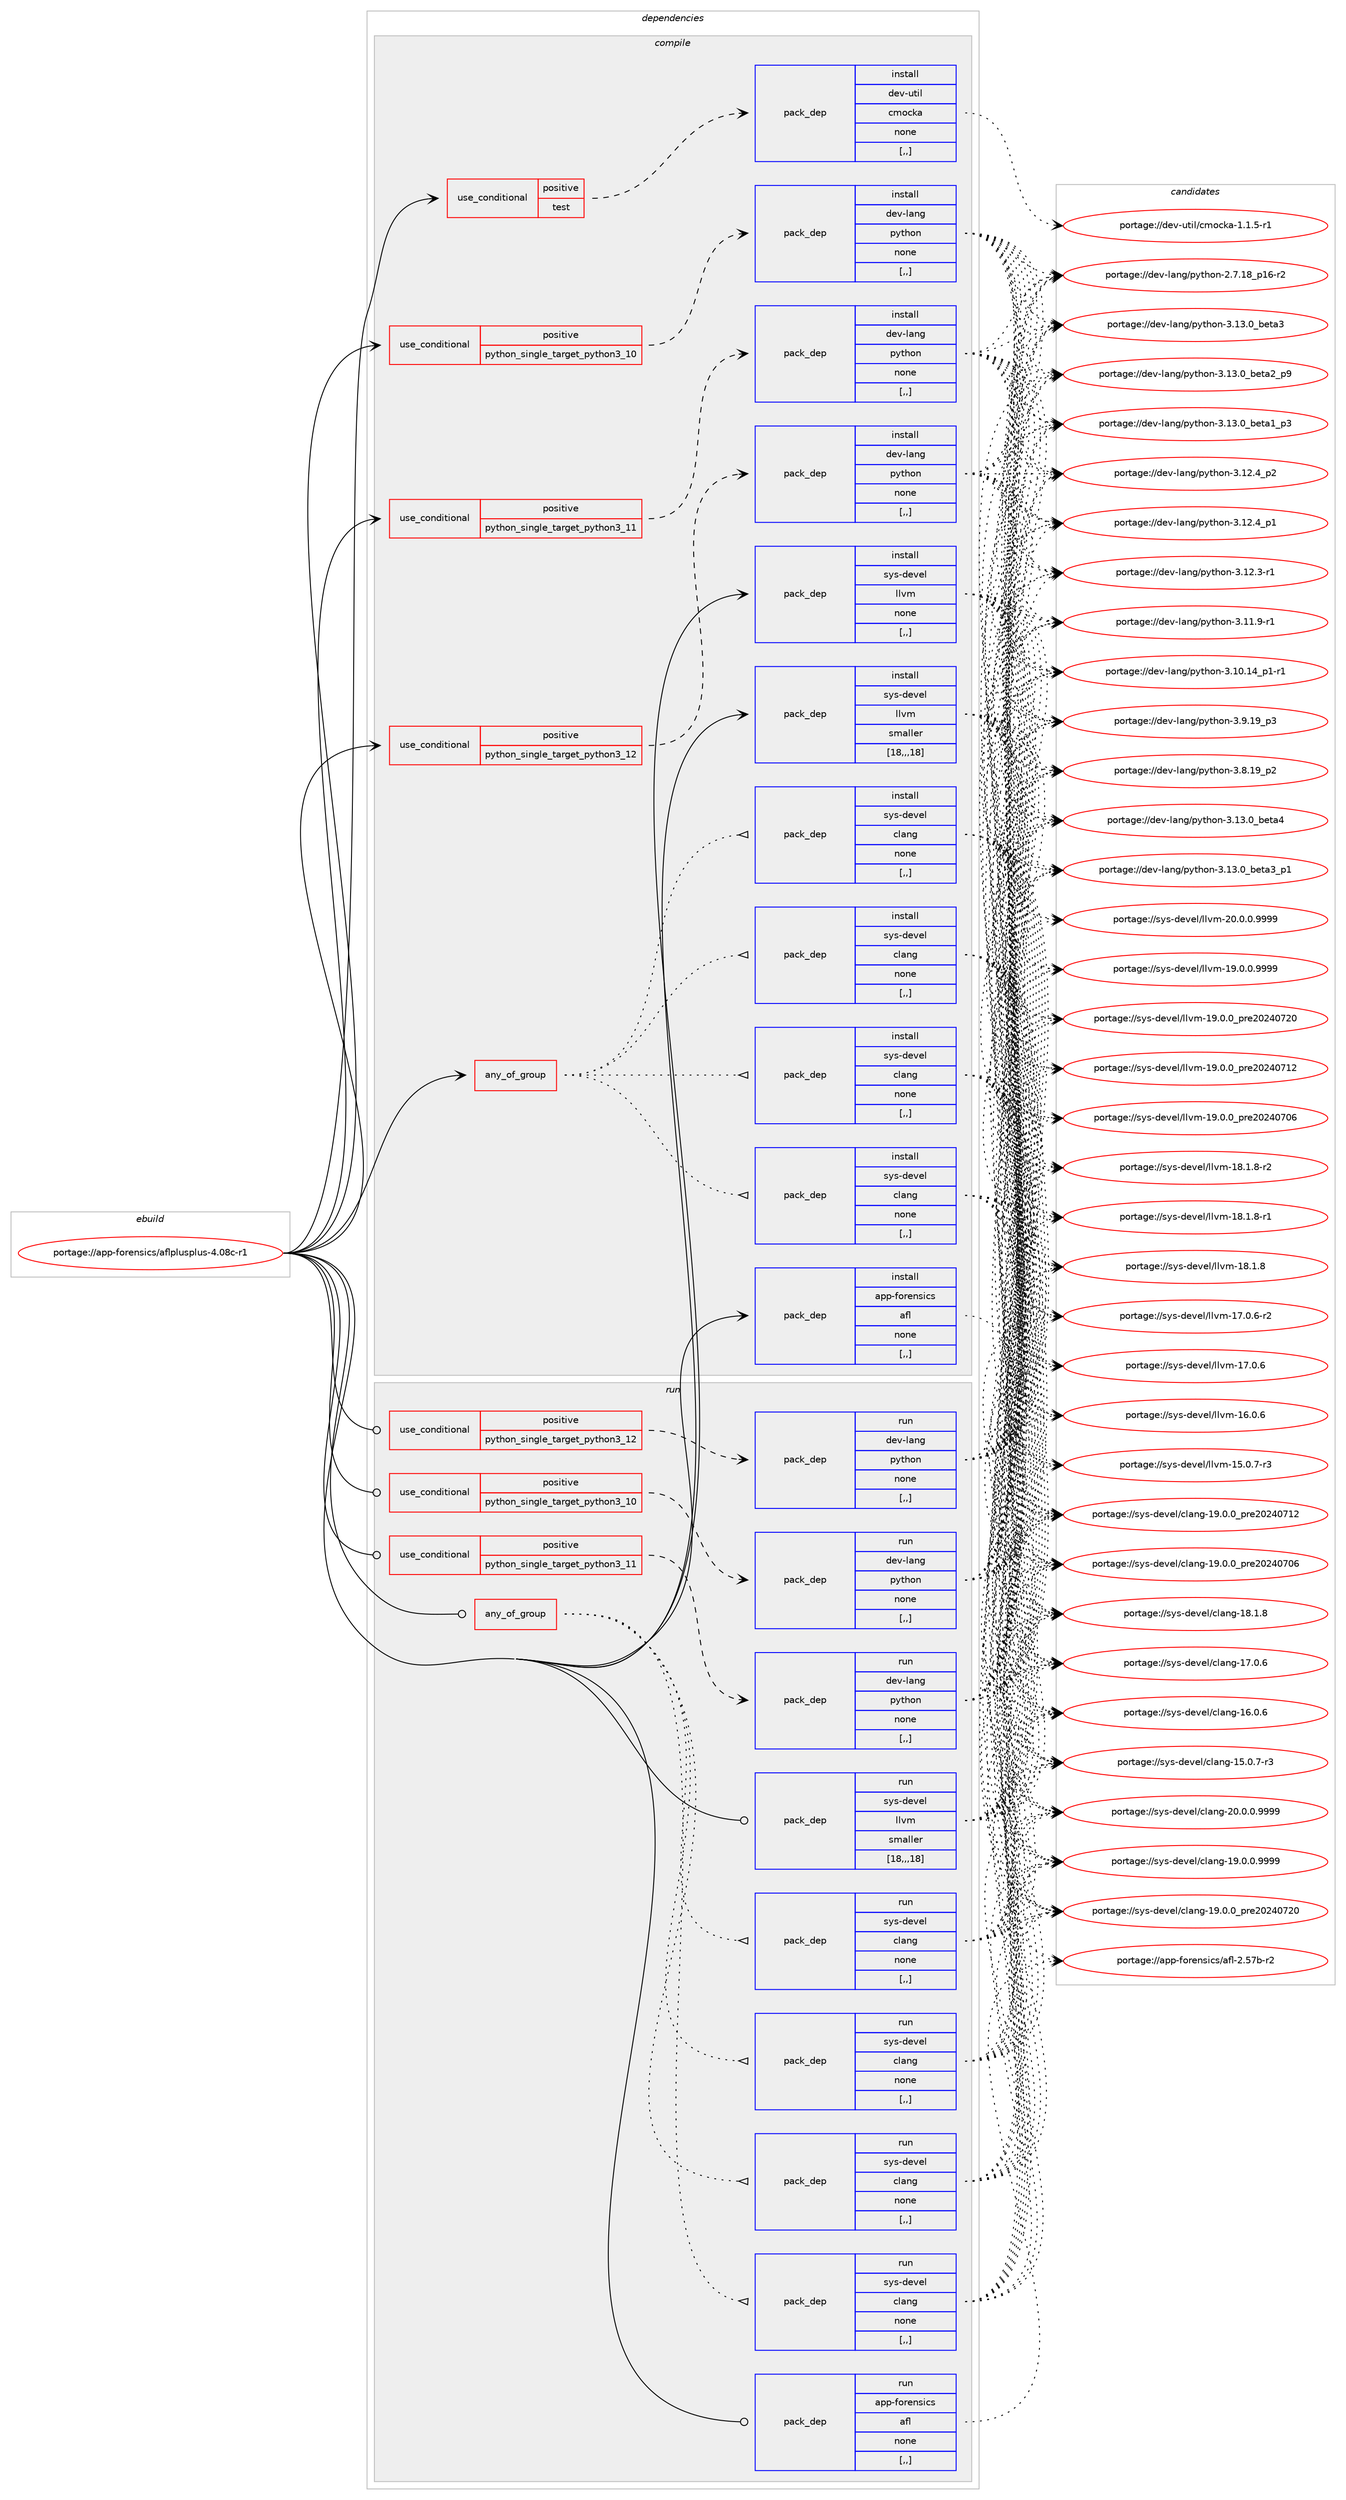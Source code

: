 digraph prolog {

# *************
# Graph options
# *************

newrank=true;
concentrate=true;
compound=true;
graph [rankdir=LR,fontname=Helvetica,fontsize=10,ranksep=1.5];#, ranksep=2.5, nodesep=0.2];
edge  [arrowhead=vee];
node  [fontname=Helvetica,fontsize=10];

# **********
# The ebuild
# **********

subgraph cluster_leftcol {
color=gray;
label=<<i>ebuild</i>>;
id [label="portage://app-forensics/aflplusplus-4.08c-r1", color=red, width=4, href="../app-forensics/aflplusplus-4.08c-r1.svg"];
}

# ****************
# The dependencies
# ****************

subgraph cluster_midcol {
color=gray;
label=<<i>dependencies</i>>;
subgraph cluster_compile {
fillcolor="#eeeeee";
style=filled;
label=<<i>compile</i>>;
subgraph any305 {
dependency36293 [label=<<TABLE BORDER="0" CELLBORDER="1" CELLSPACING="0" CELLPADDING="4"><TR><TD CELLPADDING="10">any_of_group</TD></TR></TABLE>>, shape=none, color=red];subgraph pack25166 {
dependency36294 [label=<<TABLE BORDER="0" CELLBORDER="1" CELLSPACING="0" CELLPADDING="4" WIDTH="220"><TR><TD ROWSPAN="6" CELLPADDING="30">pack_dep</TD></TR><TR><TD WIDTH="110">install</TD></TR><TR><TD>sys-devel</TD></TR><TR><TD>clang</TD></TR><TR><TD>none</TD></TR><TR><TD>[,,]</TD></TR></TABLE>>, shape=none, color=blue];
}
dependency36293:e -> dependency36294:w [weight=20,style="dotted",arrowhead="oinv"];
subgraph pack25167 {
dependency36295 [label=<<TABLE BORDER="0" CELLBORDER="1" CELLSPACING="0" CELLPADDING="4" WIDTH="220"><TR><TD ROWSPAN="6" CELLPADDING="30">pack_dep</TD></TR><TR><TD WIDTH="110">install</TD></TR><TR><TD>sys-devel</TD></TR><TR><TD>clang</TD></TR><TR><TD>none</TD></TR><TR><TD>[,,]</TD></TR></TABLE>>, shape=none, color=blue];
}
dependency36293:e -> dependency36295:w [weight=20,style="dotted",arrowhead="oinv"];
subgraph pack25168 {
dependency36296 [label=<<TABLE BORDER="0" CELLBORDER="1" CELLSPACING="0" CELLPADDING="4" WIDTH="220"><TR><TD ROWSPAN="6" CELLPADDING="30">pack_dep</TD></TR><TR><TD WIDTH="110">install</TD></TR><TR><TD>sys-devel</TD></TR><TR><TD>clang</TD></TR><TR><TD>none</TD></TR><TR><TD>[,,]</TD></TR></TABLE>>, shape=none, color=blue];
}
dependency36293:e -> dependency36296:w [weight=20,style="dotted",arrowhead="oinv"];
subgraph pack25169 {
dependency36297 [label=<<TABLE BORDER="0" CELLBORDER="1" CELLSPACING="0" CELLPADDING="4" WIDTH="220"><TR><TD ROWSPAN="6" CELLPADDING="30">pack_dep</TD></TR><TR><TD WIDTH="110">install</TD></TR><TR><TD>sys-devel</TD></TR><TR><TD>clang</TD></TR><TR><TD>none</TD></TR><TR><TD>[,,]</TD></TR></TABLE>>, shape=none, color=blue];
}
dependency36293:e -> dependency36297:w [weight=20,style="dotted",arrowhead="oinv"];
}
id:e -> dependency36293:w [weight=20,style="solid",arrowhead="vee"];
subgraph cond10763 {
dependency36298 [label=<<TABLE BORDER="0" CELLBORDER="1" CELLSPACING="0" CELLPADDING="4"><TR><TD ROWSPAN="3" CELLPADDING="10">use_conditional</TD></TR><TR><TD>positive</TD></TR><TR><TD>python_single_target_python3_10</TD></TR></TABLE>>, shape=none, color=red];
subgraph pack25170 {
dependency36299 [label=<<TABLE BORDER="0" CELLBORDER="1" CELLSPACING="0" CELLPADDING="4" WIDTH="220"><TR><TD ROWSPAN="6" CELLPADDING="30">pack_dep</TD></TR><TR><TD WIDTH="110">install</TD></TR><TR><TD>dev-lang</TD></TR><TR><TD>python</TD></TR><TR><TD>none</TD></TR><TR><TD>[,,]</TD></TR></TABLE>>, shape=none, color=blue];
}
dependency36298:e -> dependency36299:w [weight=20,style="dashed",arrowhead="vee"];
}
id:e -> dependency36298:w [weight=20,style="solid",arrowhead="vee"];
subgraph cond10764 {
dependency36300 [label=<<TABLE BORDER="0" CELLBORDER="1" CELLSPACING="0" CELLPADDING="4"><TR><TD ROWSPAN="3" CELLPADDING="10">use_conditional</TD></TR><TR><TD>positive</TD></TR><TR><TD>python_single_target_python3_11</TD></TR></TABLE>>, shape=none, color=red];
subgraph pack25171 {
dependency36301 [label=<<TABLE BORDER="0" CELLBORDER="1" CELLSPACING="0" CELLPADDING="4" WIDTH="220"><TR><TD ROWSPAN="6" CELLPADDING="30">pack_dep</TD></TR><TR><TD WIDTH="110">install</TD></TR><TR><TD>dev-lang</TD></TR><TR><TD>python</TD></TR><TR><TD>none</TD></TR><TR><TD>[,,]</TD></TR></TABLE>>, shape=none, color=blue];
}
dependency36300:e -> dependency36301:w [weight=20,style="dashed",arrowhead="vee"];
}
id:e -> dependency36300:w [weight=20,style="solid",arrowhead="vee"];
subgraph cond10765 {
dependency36302 [label=<<TABLE BORDER="0" CELLBORDER="1" CELLSPACING="0" CELLPADDING="4"><TR><TD ROWSPAN="3" CELLPADDING="10">use_conditional</TD></TR><TR><TD>positive</TD></TR><TR><TD>python_single_target_python3_12</TD></TR></TABLE>>, shape=none, color=red];
subgraph pack25172 {
dependency36303 [label=<<TABLE BORDER="0" CELLBORDER="1" CELLSPACING="0" CELLPADDING="4" WIDTH="220"><TR><TD ROWSPAN="6" CELLPADDING="30">pack_dep</TD></TR><TR><TD WIDTH="110">install</TD></TR><TR><TD>dev-lang</TD></TR><TR><TD>python</TD></TR><TR><TD>none</TD></TR><TR><TD>[,,]</TD></TR></TABLE>>, shape=none, color=blue];
}
dependency36302:e -> dependency36303:w [weight=20,style="dashed",arrowhead="vee"];
}
id:e -> dependency36302:w [weight=20,style="solid",arrowhead="vee"];
subgraph cond10766 {
dependency36304 [label=<<TABLE BORDER="0" CELLBORDER="1" CELLSPACING="0" CELLPADDING="4"><TR><TD ROWSPAN="3" CELLPADDING="10">use_conditional</TD></TR><TR><TD>positive</TD></TR><TR><TD>test</TD></TR></TABLE>>, shape=none, color=red];
subgraph pack25173 {
dependency36305 [label=<<TABLE BORDER="0" CELLBORDER="1" CELLSPACING="0" CELLPADDING="4" WIDTH="220"><TR><TD ROWSPAN="6" CELLPADDING="30">pack_dep</TD></TR><TR><TD WIDTH="110">install</TD></TR><TR><TD>dev-util</TD></TR><TR><TD>cmocka</TD></TR><TR><TD>none</TD></TR><TR><TD>[,,]</TD></TR></TABLE>>, shape=none, color=blue];
}
dependency36304:e -> dependency36305:w [weight=20,style="dashed",arrowhead="vee"];
}
id:e -> dependency36304:w [weight=20,style="solid",arrowhead="vee"];
subgraph pack25174 {
dependency36306 [label=<<TABLE BORDER="0" CELLBORDER="1" CELLSPACING="0" CELLPADDING="4" WIDTH="220"><TR><TD ROWSPAN="6" CELLPADDING="30">pack_dep</TD></TR><TR><TD WIDTH="110">install</TD></TR><TR><TD>sys-devel</TD></TR><TR><TD>llvm</TD></TR><TR><TD>smaller</TD></TR><TR><TD>[18,,,18]</TD></TR></TABLE>>, shape=none, color=blue];
}
id:e -> dependency36306:w [weight=20,style="solid",arrowhead="vee"];
subgraph pack25175 {
dependency36307 [label=<<TABLE BORDER="0" CELLBORDER="1" CELLSPACING="0" CELLPADDING="4" WIDTH="220"><TR><TD ROWSPAN="6" CELLPADDING="30">pack_dep</TD></TR><TR><TD WIDTH="110">install</TD></TR><TR><TD>sys-devel</TD></TR><TR><TD>llvm</TD></TR><TR><TD>none</TD></TR><TR><TD>[,,]</TD></TR></TABLE>>, shape=none, color=blue];
}
id:e -> dependency36307:w [weight=20,style="solid",arrowhead="vee"];
subgraph pack25176 {
dependency36308 [label=<<TABLE BORDER="0" CELLBORDER="1" CELLSPACING="0" CELLPADDING="4" WIDTH="220"><TR><TD ROWSPAN="6" CELLPADDING="30">pack_dep</TD></TR><TR><TD WIDTH="110">install</TD></TR><TR><TD>app-forensics</TD></TR><TR><TD>afl</TD></TR><TR><TD>none</TD></TR><TR><TD>[,,]</TD></TR></TABLE>>, shape=none, color=blue];
}
id:e -> dependency36308:w [weight=20,style="solid",arrowhead="vee"];
}
subgraph cluster_compileandrun {
fillcolor="#eeeeee";
style=filled;
label=<<i>compile and run</i>>;
}
subgraph cluster_run {
fillcolor="#eeeeee";
style=filled;
label=<<i>run</i>>;
subgraph any306 {
dependency36309 [label=<<TABLE BORDER="0" CELLBORDER="1" CELLSPACING="0" CELLPADDING="4"><TR><TD CELLPADDING="10">any_of_group</TD></TR></TABLE>>, shape=none, color=red];subgraph pack25177 {
dependency36310 [label=<<TABLE BORDER="0" CELLBORDER="1" CELLSPACING="0" CELLPADDING="4" WIDTH="220"><TR><TD ROWSPAN="6" CELLPADDING="30">pack_dep</TD></TR><TR><TD WIDTH="110">run</TD></TR><TR><TD>sys-devel</TD></TR><TR><TD>clang</TD></TR><TR><TD>none</TD></TR><TR><TD>[,,]</TD></TR></TABLE>>, shape=none, color=blue];
}
dependency36309:e -> dependency36310:w [weight=20,style="dotted",arrowhead="oinv"];
subgraph pack25178 {
dependency36311 [label=<<TABLE BORDER="0" CELLBORDER="1" CELLSPACING="0" CELLPADDING="4" WIDTH="220"><TR><TD ROWSPAN="6" CELLPADDING="30">pack_dep</TD></TR><TR><TD WIDTH="110">run</TD></TR><TR><TD>sys-devel</TD></TR><TR><TD>clang</TD></TR><TR><TD>none</TD></TR><TR><TD>[,,]</TD></TR></TABLE>>, shape=none, color=blue];
}
dependency36309:e -> dependency36311:w [weight=20,style="dotted",arrowhead="oinv"];
subgraph pack25179 {
dependency36312 [label=<<TABLE BORDER="0" CELLBORDER="1" CELLSPACING="0" CELLPADDING="4" WIDTH="220"><TR><TD ROWSPAN="6" CELLPADDING="30">pack_dep</TD></TR><TR><TD WIDTH="110">run</TD></TR><TR><TD>sys-devel</TD></TR><TR><TD>clang</TD></TR><TR><TD>none</TD></TR><TR><TD>[,,]</TD></TR></TABLE>>, shape=none, color=blue];
}
dependency36309:e -> dependency36312:w [weight=20,style="dotted",arrowhead="oinv"];
subgraph pack25180 {
dependency36313 [label=<<TABLE BORDER="0" CELLBORDER="1" CELLSPACING="0" CELLPADDING="4" WIDTH="220"><TR><TD ROWSPAN="6" CELLPADDING="30">pack_dep</TD></TR><TR><TD WIDTH="110">run</TD></TR><TR><TD>sys-devel</TD></TR><TR><TD>clang</TD></TR><TR><TD>none</TD></TR><TR><TD>[,,]</TD></TR></TABLE>>, shape=none, color=blue];
}
dependency36309:e -> dependency36313:w [weight=20,style="dotted",arrowhead="oinv"];
}
id:e -> dependency36309:w [weight=20,style="solid",arrowhead="odot"];
subgraph cond10767 {
dependency36314 [label=<<TABLE BORDER="0" CELLBORDER="1" CELLSPACING="0" CELLPADDING="4"><TR><TD ROWSPAN="3" CELLPADDING="10">use_conditional</TD></TR><TR><TD>positive</TD></TR><TR><TD>python_single_target_python3_10</TD></TR></TABLE>>, shape=none, color=red];
subgraph pack25181 {
dependency36315 [label=<<TABLE BORDER="0" CELLBORDER="1" CELLSPACING="0" CELLPADDING="4" WIDTH="220"><TR><TD ROWSPAN="6" CELLPADDING="30">pack_dep</TD></TR><TR><TD WIDTH="110">run</TD></TR><TR><TD>dev-lang</TD></TR><TR><TD>python</TD></TR><TR><TD>none</TD></TR><TR><TD>[,,]</TD></TR></TABLE>>, shape=none, color=blue];
}
dependency36314:e -> dependency36315:w [weight=20,style="dashed",arrowhead="vee"];
}
id:e -> dependency36314:w [weight=20,style="solid",arrowhead="odot"];
subgraph cond10768 {
dependency36316 [label=<<TABLE BORDER="0" CELLBORDER="1" CELLSPACING="0" CELLPADDING="4"><TR><TD ROWSPAN="3" CELLPADDING="10">use_conditional</TD></TR><TR><TD>positive</TD></TR><TR><TD>python_single_target_python3_11</TD></TR></TABLE>>, shape=none, color=red];
subgraph pack25182 {
dependency36317 [label=<<TABLE BORDER="0" CELLBORDER="1" CELLSPACING="0" CELLPADDING="4" WIDTH="220"><TR><TD ROWSPAN="6" CELLPADDING="30">pack_dep</TD></TR><TR><TD WIDTH="110">run</TD></TR><TR><TD>dev-lang</TD></TR><TR><TD>python</TD></TR><TR><TD>none</TD></TR><TR><TD>[,,]</TD></TR></TABLE>>, shape=none, color=blue];
}
dependency36316:e -> dependency36317:w [weight=20,style="dashed",arrowhead="vee"];
}
id:e -> dependency36316:w [weight=20,style="solid",arrowhead="odot"];
subgraph cond10769 {
dependency36318 [label=<<TABLE BORDER="0" CELLBORDER="1" CELLSPACING="0" CELLPADDING="4"><TR><TD ROWSPAN="3" CELLPADDING="10">use_conditional</TD></TR><TR><TD>positive</TD></TR><TR><TD>python_single_target_python3_12</TD></TR></TABLE>>, shape=none, color=red];
subgraph pack25183 {
dependency36319 [label=<<TABLE BORDER="0" CELLBORDER="1" CELLSPACING="0" CELLPADDING="4" WIDTH="220"><TR><TD ROWSPAN="6" CELLPADDING="30">pack_dep</TD></TR><TR><TD WIDTH="110">run</TD></TR><TR><TD>dev-lang</TD></TR><TR><TD>python</TD></TR><TR><TD>none</TD></TR><TR><TD>[,,]</TD></TR></TABLE>>, shape=none, color=blue];
}
dependency36318:e -> dependency36319:w [weight=20,style="dashed",arrowhead="vee"];
}
id:e -> dependency36318:w [weight=20,style="solid",arrowhead="odot"];
subgraph pack25184 {
dependency36320 [label=<<TABLE BORDER="0" CELLBORDER="1" CELLSPACING="0" CELLPADDING="4" WIDTH="220"><TR><TD ROWSPAN="6" CELLPADDING="30">pack_dep</TD></TR><TR><TD WIDTH="110">run</TD></TR><TR><TD>sys-devel</TD></TR><TR><TD>llvm</TD></TR><TR><TD>smaller</TD></TR><TR><TD>[18,,,18]</TD></TR></TABLE>>, shape=none, color=blue];
}
id:e -> dependency36320:w [weight=20,style="solid",arrowhead="odot"];
subgraph pack25185 {
dependency36321 [label=<<TABLE BORDER="0" CELLBORDER="1" CELLSPACING="0" CELLPADDING="4" WIDTH="220"><TR><TD ROWSPAN="6" CELLPADDING="30">pack_dep</TD></TR><TR><TD WIDTH="110">run</TD></TR><TR><TD>app-forensics</TD></TR><TR><TD>afl</TD></TR><TR><TD>none</TD></TR><TR><TD>[,,]</TD></TR></TABLE>>, shape=none, color=blue];
}
id:e -> dependency36321:w [weight=20,style="solid",arrowhead="odot"];
}
}

# **************
# The candidates
# **************

subgraph cluster_choices {
rank=same;
color=gray;
label=<<i>candidates</i>>;

subgraph choice25166 {
color=black;
nodesep=1;
choice11512111545100101118101108479910897110103455048464846484657575757 [label="portage://sys-devel/clang-20.0.0.9999", color=red, width=4,href="../sys-devel/clang-20.0.0.9999.svg"];
choice11512111545100101118101108479910897110103454957464846484657575757 [label="portage://sys-devel/clang-19.0.0.9999", color=red, width=4,href="../sys-devel/clang-19.0.0.9999.svg"];
choice1151211154510010111810110847991089711010345495746484648951121141015048505248555048 [label="portage://sys-devel/clang-19.0.0_pre20240720", color=red, width=4,href="../sys-devel/clang-19.0.0_pre20240720.svg"];
choice1151211154510010111810110847991089711010345495746484648951121141015048505248554950 [label="portage://sys-devel/clang-19.0.0_pre20240712", color=red, width=4,href="../sys-devel/clang-19.0.0_pre20240712.svg"];
choice1151211154510010111810110847991089711010345495746484648951121141015048505248554854 [label="portage://sys-devel/clang-19.0.0_pre20240706", color=red, width=4,href="../sys-devel/clang-19.0.0_pre20240706.svg"];
choice1151211154510010111810110847991089711010345495646494656 [label="portage://sys-devel/clang-18.1.8", color=red, width=4,href="../sys-devel/clang-18.1.8.svg"];
choice1151211154510010111810110847991089711010345495546484654 [label="portage://sys-devel/clang-17.0.6", color=red, width=4,href="../sys-devel/clang-17.0.6.svg"];
choice1151211154510010111810110847991089711010345495446484654 [label="portage://sys-devel/clang-16.0.6", color=red, width=4,href="../sys-devel/clang-16.0.6.svg"];
choice11512111545100101118101108479910897110103454953464846554511451 [label="portage://sys-devel/clang-15.0.7-r3", color=red, width=4,href="../sys-devel/clang-15.0.7-r3.svg"];
dependency36294:e -> choice11512111545100101118101108479910897110103455048464846484657575757:w [style=dotted,weight="100"];
dependency36294:e -> choice11512111545100101118101108479910897110103454957464846484657575757:w [style=dotted,weight="100"];
dependency36294:e -> choice1151211154510010111810110847991089711010345495746484648951121141015048505248555048:w [style=dotted,weight="100"];
dependency36294:e -> choice1151211154510010111810110847991089711010345495746484648951121141015048505248554950:w [style=dotted,weight="100"];
dependency36294:e -> choice1151211154510010111810110847991089711010345495746484648951121141015048505248554854:w [style=dotted,weight="100"];
dependency36294:e -> choice1151211154510010111810110847991089711010345495646494656:w [style=dotted,weight="100"];
dependency36294:e -> choice1151211154510010111810110847991089711010345495546484654:w [style=dotted,weight="100"];
dependency36294:e -> choice1151211154510010111810110847991089711010345495446484654:w [style=dotted,weight="100"];
dependency36294:e -> choice11512111545100101118101108479910897110103454953464846554511451:w [style=dotted,weight="100"];
}
subgraph choice25167 {
color=black;
nodesep=1;
choice11512111545100101118101108479910897110103455048464846484657575757 [label="portage://sys-devel/clang-20.0.0.9999", color=red, width=4,href="../sys-devel/clang-20.0.0.9999.svg"];
choice11512111545100101118101108479910897110103454957464846484657575757 [label="portage://sys-devel/clang-19.0.0.9999", color=red, width=4,href="../sys-devel/clang-19.0.0.9999.svg"];
choice1151211154510010111810110847991089711010345495746484648951121141015048505248555048 [label="portage://sys-devel/clang-19.0.0_pre20240720", color=red, width=4,href="../sys-devel/clang-19.0.0_pre20240720.svg"];
choice1151211154510010111810110847991089711010345495746484648951121141015048505248554950 [label="portage://sys-devel/clang-19.0.0_pre20240712", color=red, width=4,href="../sys-devel/clang-19.0.0_pre20240712.svg"];
choice1151211154510010111810110847991089711010345495746484648951121141015048505248554854 [label="portage://sys-devel/clang-19.0.0_pre20240706", color=red, width=4,href="../sys-devel/clang-19.0.0_pre20240706.svg"];
choice1151211154510010111810110847991089711010345495646494656 [label="portage://sys-devel/clang-18.1.8", color=red, width=4,href="../sys-devel/clang-18.1.8.svg"];
choice1151211154510010111810110847991089711010345495546484654 [label="portage://sys-devel/clang-17.0.6", color=red, width=4,href="../sys-devel/clang-17.0.6.svg"];
choice1151211154510010111810110847991089711010345495446484654 [label="portage://sys-devel/clang-16.0.6", color=red, width=4,href="../sys-devel/clang-16.0.6.svg"];
choice11512111545100101118101108479910897110103454953464846554511451 [label="portage://sys-devel/clang-15.0.7-r3", color=red, width=4,href="../sys-devel/clang-15.0.7-r3.svg"];
dependency36295:e -> choice11512111545100101118101108479910897110103455048464846484657575757:w [style=dotted,weight="100"];
dependency36295:e -> choice11512111545100101118101108479910897110103454957464846484657575757:w [style=dotted,weight="100"];
dependency36295:e -> choice1151211154510010111810110847991089711010345495746484648951121141015048505248555048:w [style=dotted,weight="100"];
dependency36295:e -> choice1151211154510010111810110847991089711010345495746484648951121141015048505248554950:w [style=dotted,weight="100"];
dependency36295:e -> choice1151211154510010111810110847991089711010345495746484648951121141015048505248554854:w [style=dotted,weight="100"];
dependency36295:e -> choice1151211154510010111810110847991089711010345495646494656:w [style=dotted,weight="100"];
dependency36295:e -> choice1151211154510010111810110847991089711010345495546484654:w [style=dotted,weight="100"];
dependency36295:e -> choice1151211154510010111810110847991089711010345495446484654:w [style=dotted,weight="100"];
dependency36295:e -> choice11512111545100101118101108479910897110103454953464846554511451:w [style=dotted,weight="100"];
}
subgraph choice25168 {
color=black;
nodesep=1;
choice11512111545100101118101108479910897110103455048464846484657575757 [label="portage://sys-devel/clang-20.0.0.9999", color=red, width=4,href="../sys-devel/clang-20.0.0.9999.svg"];
choice11512111545100101118101108479910897110103454957464846484657575757 [label="portage://sys-devel/clang-19.0.0.9999", color=red, width=4,href="../sys-devel/clang-19.0.0.9999.svg"];
choice1151211154510010111810110847991089711010345495746484648951121141015048505248555048 [label="portage://sys-devel/clang-19.0.0_pre20240720", color=red, width=4,href="../sys-devel/clang-19.0.0_pre20240720.svg"];
choice1151211154510010111810110847991089711010345495746484648951121141015048505248554950 [label="portage://sys-devel/clang-19.0.0_pre20240712", color=red, width=4,href="../sys-devel/clang-19.0.0_pre20240712.svg"];
choice1151211154510010111810110847991089711010345495746484648951121141015048505248554854 [label="portage://sys-devel/clang-19.0.0_pre20240706", color=red, width=4,href="../sys-devel/clang-19.0.0_pre20240706.svg"];
choice1151211154510010111810110847991089711010345495646494656 [label="portage://sys-devel/clang-18.1.8", color=red, width=4,href="../sys-devel/clang-18.1.8.svg"];
choice1151211154510010111810110847991089711010345495546484654 [label="portage://sys-devel/clang-17.0.6", color=red, width=4,href="../sys-devel/clang-17.0.6.svg"];
choice1151211154510010111810110847991089711010345495446484654 [label="portage://sys-devel/clang-16.0.6", color=red, width=4,href="../sys-devel/clang-16.0.6.svg"];
choice11512111545100101118101108479910897110103454953464846554511451 [label="portage://sys-devel/clang-15.0.7-r3", color=red, width=4,href="../sys-devel/clang-15.0.7-r3.svg"];
dependency36296:e -> choice11512111545100101118101108479910897110103455048464846484657575757:w [style=dotted,weight="100"];
dependency36296:e -> choice11512111545100101118101108479910897110103454957464846484657575757:w [style=dotted,weight="100"];
dependency36296:e -> choice1151211154510010111810110847991089711010345495746484648951121141015048505248555048:w [style=dotted,weight="100"];
dependency36296:e -> choice1151211154510010111810110847991089711010345495746484648951121141015048505248554950:w [style=dotted,weight="100"];
dependency36296:e -> choice1151211154510010111810110847991089711010345495746484648951121141015048505248554854:w [style=dotted,weight="100"];
dependency36296:e -> choice1151211154510010111810110847991089711010345495646494656:w [style=dotted,weight="100"];
dependency36296:e -> choice1151211154510010111810110847991089711010345495546484654:w [style=dotted,weight="100"];
dependency36296:e -> choice1151211154510010111810110847991089711010345495446484654:w [style=dotted,weight="100"];
dependency36296:e -> choice11512111545100101118101108479910897110103454953464846554511451:w [style=dotted,weight="100"];
}
subgraph choice25169 {
color=black;
nodesep=1;
choice11512111545100101118101108479910897110103455048464846484657575757 [label="portage://sys-devel/clang-20.0.0.9999", color=red, width=4,href="../sys-devel/clang-20.0.0.9999.svg"];
choice11512111545100101118101108479910897110103454957464846484657575757 [label="portage://sys-devel/clang-19.0.0.9999", color=red, width=4,href="../sys-devel/clang-19.0.0.9999.svg"];
choice1151211154510010111810110847991089711010345495746484648951121141015048505248555048 [label="portage://sys-devel/clang-19.0.0_pre20240720", color=red, width=4,href="../sys-devel/clang-19.0.0_pre20240720.svg"];
choice1151211154510010111810110847991089711010345495746484648951121141015048505248554950 [label="portage://sys-devel/clang-19.0.0_pre20240712", color=red, width=4,href="../sys-devel/clang-19.0.0_pre20240712.svg"];
choice1151211154510010111810110847991089711010345495746484648951121141015048505248554854 [label="portage://sys-devel/clang-19.0.0_pre20240706", color=red, width=4,href="../sys-devel/clang-19.0.0_pre20240706.svg"];
choice1151211154510010111810110847991089711010345495646494656 [label="portage://sys-devel/clang-18.1.8", color=red, width=4,href="../sys-devel/clang-18.1.8.svg"];
choice1151211154510010111810110847991089711010345495546484654 [label="portage://sys-devel/clang-17.0.6", color=red, width=4,href="../sys-devel/clang-17.0.6.svg"];
choice1151211154510010111810110847991089711010345495446484654 [label="portage://sys-devel/clang-16.0.6", color=red, width=4,href="../sys-devel/clang-16.0.6.svg"];
choice11512111545100101118101108479910897110103454953464846554511451 [label="portage://sys-devel/clang-15.0.7-r3", color=red, width=4,href="../sys-devel/clang-15.0.7-r3.svg"];
dependency36297:e -> choice11512111545100101118101108479910897110103455048464846484657575757:w [style=dotted,weight="100"];
dependency36297:e -> choice11512111545100101118101108479910897110103454957464846484657575757:w [style=dotted,weight="100"];
dependency36297:e -> choice1151211154510010111810110847991089711010345495746484648951121141015048505248555048:w [style=dotted,weight="100"];
dependency36297:e -> choice1151211154510010111810110847991089711010345495746484648951121141015048505248554950:w [style=dotted,weight="100"];
dependency36297:e -> choice1151211154510010111810110847991089711010345495746484648951121141015048505248554854:w [style=dotted,weight="100"];
dependency36297:e -> choice1151211154510010111810110847991089711010345495646494656:w [style=dotted,weight="100"];
dependency36297:e -> choice1151211154510010111810110847991089711010345495546484654:w [style=dotted,weight="100"];
dependency36297:e -> choice1151211154510010111810110847991089711010345495446484654:w [style=dotted,weight="100"];
dependency36297:e -> choice11512111545100101118101108479910897110103454953464846554511451:w [style=dotted,weight="100"];
}
subgraph choice25170 {
color=black;
nodesep=1;
choice1001011184510897110103471121211161041111104551464951464895981011169752 [label="portage://dev-lang/python-3.13.0_beta4", color=red, width=4,href="../dev-lang/python-3.13.0_beta4.svg"];
choice10010111845108971101034711212111610411111045514649514648959810111697519511249 [label="portage://dev-lang/python-3.13.0_beta3_p1", color=red, width=4,href="../dev-lang/python-3.13.0_beta3_p1.svg"];
choice1001011184510897110103471121211161041111104551464951464895981011169751 [label="portage://dev-lang/python-3.13.0_beta3", color=red, width=4,href="../dev-lang/python-3.13.0_beta3.svg"];
choice10010111845108971101034711212111610411111045514649514648959810111697509511257 [label="portage://dev-lang/python-3.13.0_beta2_p9", color=red, width=4,href="../dev-lang/python-3.13.0_beta2_p9.svg"];
choice10010111845108971101034711212111610411111045514649514648959810111697499511251 [label="portage://dev-lang/python-3.13.0_beta1_p3", color=red, width=4,href="../dev-lang/python-3.13.0_beta1_p3.svg"];
choice100101118451089711010347112121116104111110455146495046529511250 [label="portage://dev-lang/python-3.12.4_p2", color=red, width=4,href="../dev-lang/python-3.12.4_p2.svg"];
choice100101118451089711010347112121116104111110455146495046529511249 [label="portage://dev-lang/python-3.12.4_p1", color=red, width=4,href="../dev-lang/python-3.12.4_p1.svg"];
choice100101118451089711010347112121116104111110455146495046514511449 [label="portage://dev-lang/python-3.12.3-r1", color=red, width=4,href="../dev-lang/python-3.12.3-r1.svg"];
choice100101118451089711010347112121116104111110455146494946574511449 [label="portage://dev-lang/python-3.11.9-r1", color=red, width=4,href="../dev-lang/python-3.11.9-r1.svg"];
choice100101118451089711010347112121116104111110455146494846495295112494511449 [label="portage://dev-lang/python-3.10.14_p1-r1", color=red, width=4,href="../dev-lang/python-3.10.14_p1-r1.svg"];
choice100101118451089711010347112121116104111110455146574649579511251 [label="portage://dev-lang/python-3.9.19_p3", color=red, width=4,href="../dev-lang/python-3.9.19_p3.svg"];
choice100101118451089711010347112121116104111110455146564649579511250 [label="portage://dev-lang/python-3.8.19_p2", color=red, width=4,href="../dev-lang/python-3.8.19_p2.svg"];
choice100101118451089711010347112121116104111110455046554649569511249544511450 [label="portage://dev-lang/python-2.7.18_p16-r2", color=red, width=4,href="../dev-lang/python-2.7.18_p16-r2.svg"];
dependency36299:e -> choice1001011184510897110103471121211161041111104551464951464895981011169752:w [style=dotted,weight="100"];
dependency36299:e -> choice10010111845108971101034711212111610411111045514649514648959810111697519511249:w [style=dotted,weight="100"];
dependency36299:e -> choice1001011184510897110103471121211161041111104551464951464895981011169751:w [style=dotted,weight="100"];
dependency36299:e -> choice10010111845108971101034711212111610411111045514649514648959810111697509511257:w [style=dotted,weight="100"];
dependency36299:e -> choice10010111845108971101034711212111610411111045514649514648959810111697499511251:w [style=dotted,weight="100"];
dependency36299:e -> choice100101118451089711010347112121116104111110455146495046529511250:w [style=dotted,weight="100"];
dependency36299:e -> choice100101118451089711010347112121116104111110455146495046529511249:w [style=dotted,weight="100"];
dependency36299:e -> choice100101118451089711010347112121116104111110455146495046514511449:w [style=dotted,weight="100"];
dependency36299:e -> choice100101118451089711010347112121116104111110455146494946574511449:w [style=dotted,weight="100"];
dependency36299:e -> choice100101118451089711010347112121116104111110455146494846495295112494511449:w [style=dotted,weight="100"];
dependency36299:e -> choice100101118451089711010347112121116104111110455146574649579511251:w [style=dotted,weight="100"];
dependency36299:e -> choice100101118451089711010347112121116104111110455146564649579511250:w [style=dotted,weight="100"];
dependency36299:e -> choice100101118451089711010347112121116104111110455046554649569511249544511450:w [style=dotted,weight="100"];
}
subgraph choice25171 {
color=black;
nodesep=1;
choice1001011184510897110103471121211161041111104551464951464895981011169752 [label="portage://dev-lang/python-3.13.0_beta4", color=red, width=4,href="../dev-lang/python-3.13.0_beta4.svg"];
choice10010111845108971101034711212111610411111045514649514648959810111697519511249 [label="portage://dev-lang/python-3.13.0_beta3_p1", color=red, width=4,href="../dev-lang/python-3.13.0_beta3_p1.svg"];
choice1001011184510897110103471121211161041111104551464951464895981011169751 [label="portage://dev-lang/python-3.13.0_beta3", color=red, width=4,href="../dev-lang/python-3.13.0_beta3.svg"];
choice10010111845108971101034711212111610411111045514649514648959810111697509511257 [label="portage://dev-lang/python-3.13.0_beta2_p9", color=red, width=4,href="../dev-lang/python-3.13.0_beta2_p9.svg"];
choice10010111845108971101034711212111610411111045514649514648959810111697499511251 [label="portage://dev-lang/python-3.13.0_beta1_p3", color=red, width=4,href="../dev-lang/python-3.13.0_beta1_p3.svg"];
choice100101118451089711010347112121116104111110455146495046529511250 [label="portage://dev-lang/python-3.12.4_p2", color=red, width=4,href="../dev-lang/python-3.12.4_p2.svg"];
choice100101118451089711010347112121116104111110455146495046529511249 [label="portage://dev-lang/python-3.12.4_p1", color=red, width=4,href="../dev-lang/python-3.12.4_p1.svg"];
choice100101118451089711010347112121116104111110455146495046514511449 [label="portage://dev-lang/python-3.12.3-r1", color=red, width=4,href="../dev-lang/python-3.12.3-r1.svg"];
choice100101118451089711010347112121116104111110455146494946574511449 [label="portage://dev-lang/python-3.11.9-r1", color=red, width=4,href="../dev-lang/python-3.11.9-r1.svg"];
choice100101118451089711010347112121116104111110455146494846495295112494511449 [label="portage://dev-lang/python-3.10.14_p1-r1", color=red, width=4,href="../dev-lang/python-3.10.14_p1-r1.svg"];
choice100101118451089711010347112121116104111110455146574649579511251 [label="portage://dev-lang/python-3.9.19_p3", color=red, width=4,href="../dev-lang/python-3.9.19_p3.svg"];
choice100101118451089711010347112121116104111110455146564649579511250 [label="portage://dev-lang/python-3.8.19_p2", color=red, width=4,href="../dev-lang/python-3.8.19_p2.svg"];
choice100101118451089711010347112121116104111110455046554649569511249544511450 [label="portage://dev-lang/python-2.7.18_p16-r2", color=red, width=4,href="../dev-lang/python-2.7.18_p16-r2.svg"];
dependency36301:e -> choice1001011184510897110103471121211161041111104551464951464895981011169752:w [style=dotted,weight="100"];
dependency36301:e -> choice10010111845108971101034711212111610411111045514649514648959810111697519511249:w [style=dotted,weight="100"];
dependency36301:e -> choice1001011184510897110103471121211161041111104551464951464895981011169751:w [style=dotted,weight="100"];
dependency36301:e -> choice10010111845108971101034711212111610411111045514649514648959810111697509511257:w [style=dotted,weight="100"];
dependency36301:e -> choice10010111845108971101034711212111610411111045514649514648959810111697499511251:w [style=dotted,weight="100"];
dependency36301:e -> choice100101118451089711010347112121116104111110455146495046529511250:w [style=dotted,weight="100"];
dependency36301:e -> choice100101118451089711010347112121116104111110455146495046529511249:w [style=dotted,weight="100"];
dependency36301:e -> choice100101118451089711010347112121116104111110455146495046514511449:w [style=dotted,weight="100"];
dependency36301:e -> choice100101118451089711010347112121116104111110455146494946574511449:w [style=dotted,weight="100"];
dependency36301:e -> choice100101118451089711010347112121116104111110455146494846495295112494511449:w [style=dotted,weight="100"];
dependency36301:e -> choice100101118451089711010347112121116104111110455146574649579511251:w [style=dotted,weight="100"];
dependency36301:e -> choice100101118451089711010347112121116104111110455146564649579511250:w [style=dotted,weight="100"];
dependency36301:e -> choice100101118451089711010347112121116104111110455046554649569511249544511450:w [style=dotted,weight="100"];
}
subgraph choice25172 {
color=black;
nodesep=1;
choice1001011184510897110103471121211161041111104551464951464895981011169752 [label="portage://dev-lang/python-3.13.0_beta4", color=red, width=4,href="../dev-lang/python-3.13.0_beta4.svg"];
choice10010111845108971101034711212111610411111045514649514648959810111697519511249 [label="portage://dev-lang/python-3.13.0_beta3_p1", color=red, width=4,href="../dev-lang/python-3.13.0_beta3_p1.svg"];
choice1001011184510897110103471121211161041111104551464951464895981011169751 [label="portage://dev-lang/python-3.13.0_beta3", color=red, width=4,href="../dev-lang/python-3.13.0_beta3.svg"];
choice10010111845108971101034711212111610411111045514649514648959810111697509511257 [label="portage://dev-lang/python-3.13.0_beta2_p9", color=red, width=4,href="../dev-lang/python-3.13.0_beta2_p9.svg"];
choice10010111845108971101034711212111610411111045514649514648959810111697499511251 [label="portage://dev-lang/python-3.13.0_beta1_p3", color=red, width=4,href="../dev-lang/python-3.13.0_beta1_p3.svg"];
choice100101118451089711010347112121116104111110455146495046529511250 [label="portage://dev-lang/python-3.12.4_p2", color=red, width=4,href="../dev-lang/python-3.12.4_p2.svg"];
choice100101118451089711010347112121116104111110455146495046529511249 [label="portage://dev-lang/python-3.12.4_p1", color=red, width=4,href="../dev-lang/python-3.12.4_p1.svg"];
choice100101118451089711010347112121116104111110455146495046514511449 [label="portage://dev-lang/python-3.12.3-r1", color=red, width=4,href="../dev-lang/python-3.12.3-r1.svg"];
choice100101118451089711010347112121116104111110455146494946574511449 [label="portage://dev-lang/python-3.11.9-r1", color=red, width=4,href="../dev-lang/python-3.11.9-r1.svg"];
choice100101118451089711010347112121116104111110455146494846495295112494511449 [label="portage://dev-lang/python-3.10.14_p1-r1", color=red, width=4,href="../dev-lang/python-3.10.14_p1-r1.svg"];
choice100101118451089711010347112121116104111110455146574649579511251 [label="portage://dev-lang/python-3.9.19_p3", color=red, width=4,href="../dev-lang/python-3.9.19_p3.svg"];
choice100101118451089711010347112121116104111110455146564649579511250 [label="portage://dev-lang/python-3.8.19_p2", color=red, width=4,href="../dev-lang/python-3.8.19_p2.svg"];
choice100101118451089711010347112121116104111110455046554649569511249544511450 [label="portage://dev-lang/python-2.7.18_p16-r2", color=red, width=4,href="../dev-lang/python-2.7.18_p16-r2.svg"];
dependency36303:e -> choice1001011184510897110103471121211161041111104551464951464895981011169752:w [style=dotted,weight="100"];
dependency36303:e -> choice10010111845108971101034711212111610411111045514649514648959810111697519511249:w [style=dotted,weight="100"];
dependency36303:e -> choice1001011184510897110103471121211161041111104551464951464895981011169751:w [style=dotted,weight="100"];
dependency36303:e -> choice10010111845108971101034711212111610411111045514649514648959810111697509511257:w [style=dotted,weight="100"];
dependency36303:e -> choice10010111845108971101034711212111610411111045514649514648959810111697499511251:w [style=dotted,weight="100"];
dependency36303:e -> choice100101118451089711010347112121116104111110455146495046529511250:w [style=dotted,weight="100"];
dependency36303:e -> choice100101118451089711010347112121116104111110455146495046529511249:w [style=dotted,weight="100"];
dependency36303:e -> choice100101118451089711010347112121116104111110455146495046514511449:w [style=dotted,weight="100"];
dependency36303:e -> choice100101118451089711010347112121116104111110455146494946574511449:w [style=dotted,weight="100"];
dependency36303:e -> choice100101118451089711010347112121116104111110455146494846495295112494511449:w [style=dotted,weight="100"];
dependency36303:e -> choice100101118451089711010347112121116104111110455146574649579511251:w [style=dotted,weight="100"];
dependency36303:e -> choice100101118451089711010347112121116104111110455146564649579511250:w [style=dotted,weight="100"];
dependency36303:e -> choice100101118451089711010347112121116104111110455046554649569511249544511450:w [style=dotted,weight="100"];
}
subgraph choice25173 {
color=black;
nodesep=1;
choice10010111845117116105108479910911199107974549464946534511449 [label="portage://dev-util/cmocka-1.1.5-r1", color=red, width=4,href="../dev-util/cmocka-1.1.5-r1.svg"];
dependency36305:e -> choice10010111845117116105108479910911199107974549464946534511449:w [style=dotted,weight="100"];
}
subgraph choice25174 {
color=black;
nodesep=1;
choice1151211154510010111810110847108108118109455048464846484657575757 [label="portage://sys-devel/llvm-20.0.0.9999", color=red, width=4,href="../sys-devel/llvm-20.0.0.9999.svg"];
choice1151211154510010111810110847108108118109454957464846484657575757 [label="portage://sys-devel/llvm-19.0.0.9999", color=red, width=4,href="../sys-devel/llvm-19.0.0.9999.svg"];
choice115121115451001011181011084710810811810945495746484648951121141015048505248555048 [label="portage://sys-devel/llvm-19.0.0_pre20240720", color=red, width=4,href="../sys-devel/llvm-19.0.0_pre20240720.svg"];
choice115121115451001011181011084710810811810945495746484648951121141015048505248554950 [label="portage://sys-devel/llvm-19.0.0_pre20240712", color=red, width=4,href="../sys-devel/llvm-19.0.0_pre20240712.svg"];
choice115121115451001011181011084710810811810945495746484648951121141015048505248554854 [label="portage://sys-devel/llvm-19.0.0_pre20240706", color=red, width=4,href="../sys-devel/llvm-19.0.0_pre20240706.svg"];
choice1151211154510010111810110847108108118109454956464946564511450 [label="portage://sys-devel/llvm-18.1.8-r2", color=red, width=4,href="../sys-devel/llvm-18.1.8-r2.svg"];
choice1151211154510010111810110847108108118109454956464946564511449 [label="portage://sys-devel/llvm-18.1.8-r1", color=red, width=4,href="../sys-devel/llvm-18.1.8-r1.svg"];
choice115121115451001011181011084710810811810945495646494656 [label="portage://sys-devel/llvm-18.1.8", color=red, width=4,href="../sys-devel/llvm-18.1.8.svg"];
choice1151211154510010111810110847108108118109454955464846544511450 [label="portage://sys-devel/llvm-17.0.6-r2", color=red, width=4,href="../sys-devel/llvm-17.0.6-r2.svg"];
choice115121115451001011181011084710810811810945495546484654 [label="portage://sys-devel/llvm-17.0.6", color=red, width=4,href="../sys-devel/llvm-17.0.6.svg"];
choice115121115451001011181011084710810811810945495446484654 [label="portage://sys-devel/llvm-16.0.6", color=red, width=4,href="../sys-devel/llvm-16.0.6.svg"];
choice1151211154510010111810110847108108118109454953464846554511451 [label="portage://sys-devel/llvm-15.0.7-r3", color=red, width=4,href="../sys-devel/llvm-15.0.7-r3.svg"];
dependency36306:e -> choice1151211154510010111810110847108108118109455048464846484657575757:w [style=dotted,weight="100"];
dependency36306:e -> choice1151211154510010111810110847108108118109454957464846484657575757:w [style=dotted,weight="100"];
dependency36306:e -> choice115121115451001011181011084710810811810945495746484648951121141015048505248555048:w [style=dotted,weight="100"];
dependency36306:e -> choice115121115451001011181011084710810811810945495746484648951121141015048505248554950:w [style=dotted,weight="100"];
dependency36306:e -> choice115121115451001011181011084710810811810945495746484648951121141015048505248554854:w [style=dotted,weight="100"];
dependency36306:e -> choice1151211154510010111810110847108108118109454956464946564511450:w [style=dotted,weight="100"];
dependency36306:e -> choice1151211154510010111810110847108108118109454956464946564511449:w [style=dotted,weight="100"];
dependency36306:e -> choice115121115451001011181011084710810811810945495646494656:w [style=dotted,weight="100"];
dependency36306:e -> choice1151211154510010111810110847108108118109454955464846544511450:w [style=dotted,weight="100"];
dependency36306:e -> choice115121115451001011181011084710810811810945495546484654:w [style=dotted,weight="100"];
dependency36306:e -> choice115121115451001011181011084710810811810945495446484654:w [style=dotted,weight="100"];
dependency36306:e -> choice1151211154510010111810110847108108118109454953464846554511451:w [style=dotted,weight="100"];
}
subgraph choice25175 {
color=black;
nodesep=1;
choice1151211154510010111810110847108108118109455048464846484657575757 [label="portage://sys-devel/llvm-20.0.0.9999", color=red, width=4,href="../sys-devel/llvm-20.0.0.9999.svg"];
choice1151211154510010111810110847108108118109454957464846484657575757 [label="portage://sys-devel/llvm-19.0.0.9999", color=red, width=4,href="../sys-devel/llvm-19.0.0.9999.svg"];
choice115121115451001011181011084710810811810945495746484648951121141015048505248555048 [label="portage://sys-devel/llvm-19.0.0_pre20240720", color=red, width=4,href="../sys-devel/llvm-19.0.0_pre20240720.svg"];
choice115121115451001011181011084710810811810945495746484648951121141015048505248554950 [label="portage://sys-devel/llvm-19.0.0_pre20240712", color=red, width=4,href="../sys-devel/llvm-19.0.0_pre20240712.svg"];
choice115121115451001011181011084710810811810945495746484648951121141015048505248554854 [label="portage://sys-devel/llvm-19.0.0_pre20240706", color=red, width=4,href="../sys-devel/llvm-19.0.0_pre20240706.svg"];
choice1151211154510010111810110847108108118109454956464946564511450 [label="portage://sys-devel/llvm-18.1.8-r2", color=red, width=4,href="../sys-devel/llvm-18.1.8-r2.svg"];
choice1151211154510010111810110847108108118109454956464946564511449 [label="portage://sys-devel/llvm-18.1.8-r1", color=red, width=4,href="../sys-devel/llvm-18.1.8-r1.svg"];
choice115121115451001011181011084710810811810945495646494656 [label="portage://sys-devel/llvm-18.1.8", color=red, width=4,href="../sys-devel/llvm-18.1.8.svg"];
choice1151211154510010111810110847108108118109454955464846544511450 [label="portage://sys-devel/llvm-17.0.6-r2", color=red, width=4,href="../sys-devel/llvm-17.0.6-r2.svg"];
choice115121115451001011181011084710810811810945495546484654 [label="portage://sys-devel/llvm-17.0.6", color=red, width=4,href="../sys-devel/llvm-17.0.6.svg"];
choice115121115451001011181011084710810811810945495446484654 [label="portage://sys-devel/llvm-16.0.6", color=red, width=4,href="../sys-devel/llvm-16.0.6.svg"];
choice1151211154510010111810110847108108118109454953464846554511451 [label="portage://sys-devel/llvm-15.0.7-r3", color=red, width=4,href="../sys-devel/llvm-15.0.7-r3.svg"];
dependency36307:e -> choice1151211154510010111810110847108108118109455048464846484657575757:w [style=dotted,weight="100"];
dependency36307:e -> choice1151211154510010111810110847108108118109454957464846484657575757:w [style=dotted,weight="100"];
dependency36307:e -> choice115121115451001011181011084710810811810945495746484648951121141015048505248555048:w [style=dotted,weight="100"];
dependency36307:e -> choice115121115451001011181011084710810811810945495746484648951121141015048505248554950:w [style=dotted,weight="100"];
dependency36307:e -> choice115121115451001011181011084710810811810945495746484648951121141015048505248554854:w [style=dotted,weight="100"];
dependency36307:e -> choice1151211154510010111810110847108108118109454956464946564511450:w [style=dotted,weight="100"];
dependency36307:e -> choice1151211154510010111810110847108108118109454956464946564511449:w [style=dotted,weight="100"];
dependency36307:e -> choice115121115451001011181011084710810811810945495646494656:w [style=dotted,weight="100"];
dependency36307:e -> choice1151211154510010111810110847108108118109454955464846544511450:w [style=dotted,weight="100"];
dependency36307:e -> choice115121115451001011181011084710810811810945495546484654:w [style=dotted,weight="100"];
dependency36307:e -> choice115121115451001011181011084710810811810945495446484654:w [style=dotted,weight="100"];
dependency36307:e -> choice1151211154510010111810110847108108118109454953464846554511451:w [style=dotted,weight="100"];
}
subgraph choice25176 {
color=black;
nodesep=1;
choice97112112451021111141011101151059911547971021084550465355984511450 [label="portage://app-forensics/afl-2.57b-r2", color=red, width=4,href="../app-forensics/afl-2.57b-r2.svg"];
dependency36308:e -> choice97112112451021111141011101151059911547971021084550465355984511450:w [style=dotted,weight="100"];
}
subgraph choice25177 {
color=black;
nodesep=1;
choice11512111545100101118101108479910897110103455048464846484657575757 [label="portage://sys-devel/clang-20.0.0.9999", color=red, width=4,href="../sys-devel/clang-20.0.0.9999.svg"];
choice11512111545100101118101108479910897110103454957464846484657575757 [label="portage://sys-devel/clang-19.0.0.9999", color=red, width=4,href="../sys-devel/clang-19.0.0.9999.svg"];
choice1151211154510010111810110847991089711010345495746484648951121141015048505248555048 [label="portage://sys-devel/clang-19.0.0_pre20240720", color=red, width=4,href="../sys-devel/clang-19.0.0_pre20240720.svg"];
choice1151211154510010111810110847991089711010345495746484648951121141015048505248554950 [label="portage://sys-devel/clang-19.0.0_pre20240712", color=red, width=4,href="../sys-devel/clang-19.0.0_pre20240712.svg"];
choice1151211154510010111810110847991089711010345495746484648951121141015048505248554854 [label="portage://sys-devel/clang-19.0.0_pre20240706", color=red, width=4,href="../sys-devel/clang-19.0.0_pre20240706.svg"];
choice1151211154510010111810110847991089711010345495646494656 [label="portage://sys-devel/clang-18.1.8", color=red, width=4,href="../sys-devel/clang-18.1.8.svg"];
choice1151211154510010111810110847991089711010345495546484654 [label="portage://sys-devel/clang-17.0.6", color=red, width=4,href="../sys-devel/clang-17.0.6.svg"];
choice1151211154510010111810110847991089711010345495446484654 [label="portage://sys-devel/clang-16.0.6", color=red, width=4,href="../sys-devel/clang-16.0.6.svg"];
choice11512111545100101118101108479910897110103454953464846554511451 [label="portage://sys-devel/clang-15.0.7-r3", color=red, width=4,href="../sys-devel/clang-15.0.7-r3.svg"];
dependency36310:e -> choice11512111545100101118101108479910897110103455048464846484657575757:w [style=dotted,weight="100"];
dependency36310:e -> choice11512111545100101118101108479910897110103454957464846484657575757:w [style=dotted,weight="100"];
dependency36310:e -> choice1151211154510010111810110847991089711010345495746484648951121141015048505248555048:w [style=dotted,weight="100"];
dependency36310:e -> choice1151211154510010111810110847991089711010345495746484648951121141015048505248554950:w [style=dotted,weight="100"];
dependency36310:e -> choice1151211154510010111810110847991089711010345495746484648951121141015048505248554854:w [style=dotted,weight="100"];
dependency36310:e -> choice1151211154510010111810110847991089711010345495646494656:w [style=dotted,weight="100"];
dependency36310:e -> choice1151211154510010111810110847991089711010345495546484654:w [style=dotted,weight="100"];
dependency36310:e -> choice1151211154510010111810110847991089711010345495446484654:w [style=dotted,weight="100"];
dependency36310:e -> choice11512111545100101118101108479910897110103454953464846554511451:w [style=dotted,weight="100"];
}
subgraph choice25178 {
color=black;
nodesep=1;
choice11512111545100101118101108479910897110103455048464846484657575757 [label="portage://sys-devel/clang-20.0.0.9999", color=red, width=4,href="../sys-devel/clang-20.0.0.9999.svg"];
choice11512111545100101118101108479910897110103454957464846484657575757 [label="portage://sys-devel/clang-19.0.0.9999", color=red, width=4,href="../sys-devel/clang-19.0.0.9999.svg"];
choice1151211154510010111810110847991089711010345495746484648951121141015048505248555048 [label="portage://sys-devel/clang-19.0.0_pre20240720", color=red, width=4,href="../sys-devel/clang-19.0.0_pre20240720.svg"];
choice1151211154510010111810110847991089711010345495746484648951121141015048505248554950 [label="portage://sys-devel/clang-19.0.0_pre20240712", color=red, width=4,href="../sys-devel/clang-19.0.0_pre20240712.svg"];
choice1151211154510010111810110847991089711010345495746484648951121141015048505248554854 [label="portage://sys-devel/clang-19.0.0_pre20240706", color=red, width=4,href="../sys-devel/clang-19.0.0_pre20240706.svg"];
choice1151211154510010111810110847991089711010345495646494656 [label="portage://sys-devel/clang-18.1.8", color=red, width=4,href="../sys-devel/clang-18.1.8.svg"];
choice1151211154510010111810110847991089711010345495546484654 [label="portage://sys-devel/clang-17.0.6", color=red, width=4,href="../sys-devel/clang-17.0.6.svg"];
choice1151211154510010111810110847991089711010345495446484654 [label="portage://sys-devel/clang-16.0.6", color=red, width=4,href="../sys-devel/clang-16.0.6.svg"];
choice11512111545100101118101108479910897110103454953464846554511451 [label="portage://sys-devel/clang-15.0.7-r3", color=red, width=4,href="../sys-devel/clang-15.0.7-r3.svg"];
dependency36311:e -> choice11512111545100101118101108479910897110103455048464846484657575757:w [style=dotted,weight="100"];
dependency36311:e -> choice11512111545100101118101108479910897110103454957464846484657575757:w [style=dotted,weight="100"];
dependency36311:e -> choice1151211154510010111810110847991089711010345495746484648951121141015048505248555048:w [style=dotted,weight="100"];
dependency36311:e -> choice1151211154510010111810110847991089711010345495746484648951121141015048505248554950:w [style=dotted,weight="100"];
dependency36311:e -> choice1151211154510010111810110847991089711010345495746484648951121141015048505248554854:w [style=dotted,weight="100"];
dependency36311:e -> choice1151211154510010111810110847991089711010345495646494656:w [style=dotted,weight="100"];
dependency36311:e -> choice1151211154510010111810110847991089711010345495546484654:w [style=dotted,weight="100"];
dependency36311:e -> choice1151211154510010111810110847991089711010345495446484654:w [style=dotted,weight="100"];
dependency36311:e -> choice11512111545100101118101108479910897110103454953464846554511451:w [style=dotted,weight="100"];
}
subgraph choice25179 {
color=black;
nodesep=1;
choice11512111545100101118101108479910897110103455048464846484657575757 [label="portage://sys-devel/clang-20.0.0.9999", color=red, width=4,href="../sys-devel/clang-20.0.0.9999.svg"];
choice11512111545100101118101108479910897110103454957464846484657575757 [label="portage://sys-devel/clang-19.0.0.9999", color=red, width=4,href="../sys-devel/clang-19.0.0.9999.svg"];
choice1151211154510010111810110847991089711010345495746484648951121141015048505248555048 [label="portage://sys-devel/clang-19.0.0_pre20240720", color=red, width=4,href="../sys-devel/clang-19.0.0_pre20240720.svg"];
choice1151211154510010111810110847991089711010345495746484648951121141015048505248554950 [label="portage://sys-devel/clang-19.0.0_pre20240712", color=red, width=4,href="../sys-devel/clang-19.0.0_pre20240712.svg"];
choice1151211154510010111810110847991089711010345495746484648951121141015048505248554854 [label="portage://sys-devel/clang-19.0.0_pre20240706", color=red, width=4,href="../sys-devel/clang-19.0.0_pre20240706.svg"];
choice1151211154510010111810110847991089711010345495646494656 [label="portage://sys-devel/clang-18.1.8", color=red, width=4,href="../sys-devel/clang-18.1.8.svg"];
choice1151211154510010111810110847991089711010345495546484654 [label="portage://sys-devel/clang-17.0.6", color=red, width=4,href="../sys-devel/clang-17.0.6.svg"];
choice1151211154510010111810110847991089711010345495446484654 [label="portage://sys-devel/clang-16.0.6", color=red, width=4,href="../sys-devel/clang-16.0.6.svg"];
choice11512111545100101118101108479910897110103454953464846554511451 [label="portage://sys-devel/clang-15.0.7-r3", color=red, width=4,href="../sys-devel/clang-15.0.7-r3.svg"];
dependency36312:e -> choice11512111545100101118101108479910897110103455048464846484657575757:w [style=dotted,weight="100"];
dependency36312:e -> choice11512111545100101118101108479910897110103454957464846484657575757:w [style=dotted,weight="100"];
dependency36312:e -> choice1151211154510010111810110847991089711010345495746484648951121141015048505248555048:w [style=dotted,weight="100"];
dependency36312:e -> choice1151211154510010111810110847991089711010345495746484648951121141015048505248554950:w [style=dotted,weight="100"];
dependency36312:e -> choice1151211154510010111810110847991089711010345495746484648951121141015048505248554854:w [style=dotted,weight="100"];
dependency36312:e -> choice1151211154510010111810110847991089711010345495646494656:w [style=dotted,weight="100"];
dependency36312:e -> choice1151211154510010111810110847991089711010345495546484654:w [style=dotted,weight="100"];
dependency36312:e -> choice1151211154510010111810110847991089711010345495446484654:w [style=dotted,weight="100"];
dependency36312:e -> choice11512111545100101118101108479910897110103454953464846554511451:w [style=dotted,weight="100"];
}
subgraph choice25180 {
color=black;
nodesep=1;
choice11512111545100101118101108479910897110103455048464846484657575757 [label="portage://sys-devel/clang-20.0.0.9999", color=red, width=4,href="../sys-devel/clang-20.0.0.9999.svg"];
choice11512111545100101118101108479910897110103454957464846484657575757 [label="portage://sys-devel/clang-19.0.0.9999", color=red, width=4,href="../sys-devel/clang-19.0.0.9999.svg"];
choice1151211154510010111810110847991089711010345495746484648951121141015048505248555048 [label="portage://sys-devel/clang-19.0.0_pre20240720", color=red, width=4,href="../sys-devel/clang-19.0.0_pre20240720.svg"];
choice1151211154510010111810110847991089711010345495746484648951121141015048505248554950 [label="portage://sys-devel/clang-19.0.0_pre20240712", color=red, width=4,href="../sys-devel/clang-19.0.0_pre20240712.svg"];
choice1151211154510010111810110847991089711010345495746484648951121141015048505248554854 [label="portage://sys-devel/clang-19.0.0_pre20240706", color=red, width=4,href="../sys-devel/clang-19.0.0_pre20240706.svg"];
choice1151211154510010111810110847991089711010345495646494656 [label="portage://sys-devel/clang-18.1.8", color=red, width=4,href="../sys-devel/clang-18.1.8.svg"];
choice1151211154510010111810110847991089711010345495546484654 [label="portage://sys-devel/clang-17.0.6", color=red, width=4,href="../sys-devel/clang-17.0.6.svg"];
choice1151211154510010111810110847991089711010345495446484654 [label="portage://sys-devel/clang-16.0.6", color=red, width=4,href="../sys-devel/clang-16.0.6.svg"];
choice11512111545100101118101108479910897110103454953464846554511451 [label="portage://sys-devel/clang-15.0.7-r3", color=red, width=4,href="../sys-devel/clang-15.0.7-r3.svg"];
dependency36313:e -> choice11512111545100101118101108479910897110103455048464846484657575757:w [style=dotted,weight="100"];
dependency36313:e -> choice11512111545100101118101108479910897110103454957464846484657575757:w [style=dotted,weight="100"];
dependency36313:e -> choice1151211154510010111810110847991089711010345495746484648951121141015048505248555048:w [style=dotted,weight="100"];
dependency36313:e -> choice1151211154510010111810110847991089711010345495746484648951121141015048505248554950:w [style=dotted,weight="100"];
dependency36313:e -> choice1151211154510010111810110847991089711010345495746484648951121141015048505248554854:w [style=dotted,weight="100"];
dependency36313:e -> choice1151211154510010111810110847991089711010345495646494656:w [style=dotted,weight="100"];
dependency36313:e -> choice1151211154510010111810110847991089711010345495546484654:w [style=dotted,weight="100"];
dependency36313:e -> choice1151211154510010111810110847991089711010345495446484654:w [style=dotted,weight="100"];
dependency36313:e -> choice11512111545100101118101108479910897110103454953464846554511451:w [style=dotted,weight="100"];
}
subgraph choice25181 {
color=black;
nodesep=1;
choice1001011184510897110103471121211161041111104551464951464895981011169752 [label="portage://dev-lang/python-3.13.0_beta4", color=red, width=4,href="../dev-lang/python-3.13.0_beta4.svg"];
choice10010111845108971101034711212111610411111045514649514648959810111697519511249 [label="portage://dev-lang/python-3.13.0_beta3_p1", color=red, width=4,href="../dev-lang/python-3.13.0_beta3_p1.svg"];
choice1001011184510897110103471121211161041111104551464951464895981011169751 [label="portage://dev-lang/python-3.13.0_beta3", color=red, width=4,href="../dev-lang/python-3.13.0_beta3.svg"];
choice10010111845108971101034711212111610411111045514649514648959810111697509511257 [label="portage://dev-lang/python-3.13.0_beta2_p9", color=red, width=4,href="../dev-lang/python-3.13.0_beta2_p9.svg"];
choice10010111845108971101034711212111610411111045514649514648959810111697499511251 [label="portage://dev-lang/python-3.13.0_beta1_p3", color=red, width=4,href="../dev-lang/python-3.13.0_beta1_p3.svg"];
choice100101118451089711010347112121116104111110455146495046529511250 [label="portage://dev-lang/python-3.12.4_p2", color=red, width=4,href="../dev-lang/python-3.12.4_p2.svg"];
choice100101118451089711010347112121116104111110455146495046529511249 [label="portage://dev-lang/python-3.12.4_p1", color=red, width=4,href="../dev-lang/python-3.12.4_p1.svg"];
choice100101118451089711010347112121116104111110455146495046514511449 [label="portage://dev-lang/python-3.12.3-r1", color=red, width=4,href="../dev-lang/python-3.12.3-r1.svg"];
choice100101118451089711010347112121116104111110455146494946574511449 [label="portage://dev-lang/python-3.11.9-r1", color=red, width=4,href="../dev-lang/python-3.11.9-r1.svg"];
choice100101118451089711010347112121116104111110455146494846495295112494511449 [label="portage://dev-lang/python-3.10.14_p1-r1", color=red, width=4,href="../dev-lang/python-3.10.14_p1-r1.svg"];
choice100101118451089711010347112121116104111110455146574649579511251 [label="portage://dev-lang/python-3.9.19_p3", color=red, width=4,href="../dev-lang/python-3.9.19_p3.svg"];
choice100101118451089711010347112121116104111110455146564649579511250 [label="portage://dev-lang/python-3.8.19_p2", color=red, width=4,href="../dev-lang/python-3.8.19_p2.svg"];
choice100101118451089711010347112121116104111110455046554649569511249544511450 [label="portage://dev-lang/python-2.7.18_p16-r2", color=red, width=4,href="../dev-lang/python-2.7.18_p16-r2.svg"];
dependency36315:e -> choice1001011184510897110103471121211161041111104551464951464895981011169752:w [style=dotted,weight="100"];
dependency36315:e -> choice10010111845108971101034711212111610411111045514649514648959810111697519511249:w [style=dotted,weight="100"];
dependency36315:e -> choice1001011184510897110103471121211161041111104551464951464895981011169751:w [style=dotted,weight="100"];
dependency36315:e -> choice10010111845108971101034711212111610411111045514649514648959810111697509511257:w [style=dotted,weight="100"];
dependency36315:e -> choice10010111845108971101034711212111610411111045514649514648959810111697499511251:w [style=dotted,weight="100"];
dependency36315:e -> choice100101118451089711010347112121116104111110455146495046529511250:w [style=dotted,weight="100"];
dependency36315:e -> choice100101118451089711010347112121116104111110455146495046529511249:w [style=dotted,weight="100"];
dependency36315:e -> choice100101118451089711010347112121116104111110455146495046514511449:w [style=dotted,weight="100"];
dependency36315:e -> choice100101118451089711010347112121116104111110455146494946574511449:w [style=dotted,weight="100"];
dependency36315:e -> choice100101118451089711010347112121116104111110455146494846495295112494511449:w [style=dotted,weight="100"];
dependency36315:e -> choice100101118451089711010347112121116104111110455146574649579511251:w [style=dotted,weight="100"];
dependency36315:e -> choice100101118451089711010347112121116104111110455146564649579511250:w [style=dotted,weight="100"];
dependency36315:e -> choice100101118451089711010347112121116104111110455046554649569511249544511450:w [style=dotted,weight="100"];
}
subgraph choice25182 {
color=black;
nodesep=1;
choice1001011184510897110103471121211161041111104551464951464895981011169752 [label="portage://dev-lang/python-3.13.0_beta4", color=red, width=4,href="../dev-lang/python-3.13.0_beta4.svg"];
choice10010111845108971101034711212111610411111045514649514648959810111697519511249 [label="portage://dev-lang/python-3.13.0_beta3_p1", color=red, width=4,href="../dev-lang/python-3.13.0_beta3_p1.svg"];
choice1001011184510897110103471121211161041111104551464951464895981011169751 [label="portage://dev-lang/python-3.13.0_beta3", color=red, width=4,href="../dev-lang/python-3.13.0_beta3.svg"];
choice10010111845108971101034711212111610411111045514649514648959810111697509511257 [label="portage://dev-lang/python-3.13.0_beta2_p9", color=red, width=4,href="../dev-lang/python-3.13.0_beta2_p9.svg"];
choice10010111845108971101034711212111610411111045514649514648959810111697499511251 [label="portage://dev-lang/python-3.13.0_beta1_p3", color=red, width=4,href="../dev-lang/python-3.13.0_beta1_p3.svg"];
choice100101118451089711010347112121116104111110455146495046529511250 [label="portage://dev-lang/python-3.12.4_p2", color=red, width=4,href="../dev-lang/python-3.12.4_p2.svg"];
choice100101118451089711010347112121116104111110455146495046529511249 [label="portage://dev-lang/python-3.12.4_p1", color=red, width=4,href="../dev-lang/python-3.12.4_p1.svg"];
choice100101118451089711010347112121116104111110455146495046514511449 [label="portage://dev-lang/python-3.12.3-r1", color=red, width=4,href="../dev-lang/python-3.12.3-r1.svg"];
choice100101118451089711010347112121116104111110455146494946574511449 [label="portage://dev-lang/python-3.11.9-r1", color=red, width=4,href="../dev-lang/python-3.11.9-r1.svg"];
choice100101118451089711010347112121116104111110455146494846495295112494511449 [label="portage://dev-lang/python-3.10.14_p1-r1", color=red, width=4,href="../dev-lang/python-3.10.14_p1-r1.svg"];
choice100101118451089711010347112121116104111110455146574649579511251 [label="portage://dev-lang/python-3.9.19_p3", color=red, width=4,href="../dev-lang/python-3.9.19_p3.svg"];
choice100101118451089711010347112121116104111110455146564649579511250 [label="portage://dev-lang/python-3.8.19_p2", color=red, width=4,href="../dev-lang/python-3.8.19_p2.svg"];
choice100101118451089711010347112121116104111110455046554649569511249544511450 [label="portage://dev-lang/python-2.7.18_p16-r2", color=red, width=4,href="../dev-lang/python-2.7.18_p16-r2.svg"];
dependency36317:e -> choice1001011184510897110103471121211161041111104551464951464895981011169752:w [style=dotted,weight="100"];
dependency36317:e -> choice10010111845108971101034711212111610411111045514649514648959810111697519511249:w [style=dotted,weight="100"];
dependency36317:e -> choice1001011184510897110103471121211161041111104551464951464895981011169751:w [style=dotted,weight="100"];
dependency36317:e -> choice10010111845108971101034711212111610411111045514649514648959810111697509511257:w [style=dotted,weight="100"];
dependency36317:e -> choice10010111845108971101034711212111610411111045514649514648959810111697499511251:w [style=dotted,weight="100"];
dependency36317:e -> choice100101118451089711010347112121116104111110455146495046529511250:w [style=dotted,weight="100"];
dependency36317:e -> choice100101118451089711010347112121116104111110455146495046529511249:w [style=dotted,weight="100"];
dependency36317:e -> choice100101118451089711010347112121116104111110455146495046514511449:w [style=dotted,weight="100"];
dependency36317:e -> choice100101118451089711010347112121116104111110455146494946574511449:w [style=dotted,weight="100"];
dependency36317:e -> choice100101118451089711010347112121116104111110455146494846495295112494511449:w [style=dotted,weight="100"];
dependency36317:e -> choice100101118451089711010347112121116104111110455146574649579511251:w [style=dotted,weight="100"];
dependency36317:e -> choice100101118451089711010347112121116104111110455146564649579511250:w [style=dotted,weight="100"];
dependency36317:e -> choice100101118451089711010347112121116104111110455046554649569511249544511450:w [style=dotted,weight="100"];
}
subgraph choice25183 {
color=black;
nodesep=1;
choice1001011184510897110103471121211161041111104551464951464895981011169752 [label="portage://dev-lang/python-3.13.0_beta4", color=red, width=4,href="../dev-lang/python-3.13.0_beta4.svg"];
choice10010111845108971101034711212111610411111045514649514648959810111697519511249 [label="portage://dev-lang/python-3.13.0_beta3_p1", color=red, width=4,href="../dev-lang/python-3.13.0_beta3_p1.svg"];
choice1001011184510897110103471121211161041111104551464951464895981011169751 [label="portage://dev-lang/python-3.13.0_beta3", color=red, width=4,href="../dev-lang/python-3.13.0_beta3.svg"];
choice10010111845108971101034711212111610411111045514649514648959810111697509511257 [label="portage://dev-lang/python-3.13.0_beta2_p9", color=red, width=4,href="../dev-lang/python-3.13.0_beta2_p9.svg"];
choice10010111845108971101034711212111610411111045514649514648959810111697499511251 [label="portage://dev-lang/python-3.13.0_beta1_p3", color=red, width=4,href="../dev-lang/python-3.13.0_beta1_p3.svg"];
choice100101118451089711010347112121116104111110455146495046529511250 [label="portage://dev-lang/python-3.12.4_p2", color=red, width=4,href="../dev-lang/python-3.12.4_p2.svg"];
choice100101118451089711010347112121116104111110455146495046529511249 [label="portage://dev-lang/python-3.12.4_p1", color=red, width=4,href="../dev-lang/python-3.12.4_p1.svg"];
choice100101118451089711010347112121116104111110455146495046514511449 [label="portage://dev-lang/python-3.12.3-r1", color=red, width=4,href="../dev-lang/python-3.12.3-r1.svg"];
choice100101118451089711010347112121116104111110455146494946574511449 [label="portage://dev-lang/python-3.11.9-r1", color=red, width=4,href="../dev-lang/python-3.11.9-r1.svg"];
choice100101118451089711010347112121116104111110455146494846495295112494511449 [label="portage://dev-lang/python-3.10.14_p1-r1", color=red, width=4,href="../dev-lang/python-3.10.14_p1-r1.svg"];
choice100101118451089711010347112121116104111110455146574649579511251 [label="portage://dev-lang/python-3.9.19_p3", color=red, width=4,href="../dev-lang/python-3.9.19_p3.svg"];
choice100101118451089711010347112121116104111110455146564649579511250 [label="portage://dev-lang/python-3.8.19_p2", color=red, width=4,href="../dev-lang/python-3.8.19_p2.svg"];
choice100101118451089711010347112121116104111110455046554649569511249544511450 [label="portage://dev-lang/python-2.7.18_p16-r2", color=red, width=4,href="../dev-lang/python-2.7.18_p16-r2.svg"];
dependency36319:e -> choice1001011184510897110103471121211161041111104551464951464895981011169752:w [style=dotted,weight="100"];
dependency36319:e -> choice10010111845108971101034711212111610411111045514649514648959810111697519511249:w [style=dotted,weight="100"];
dependency36319:e -> choice1001011184510897110103471121211161041111104551464951464895981011169751:w [style=dotted,weight="100"];
dependency36319:e -> choice10010111845108971101034711212111610411111045514649514648959810111697509511257:w [style=dotted,weight="100"];
dependency36319:e -> choice10010111845108971101034711212111610411111045514649514648959810111697499511251:w [style=dotted,weight="100"];
dependency36319:e -> choice100101118451089711010347112121116104111110455146495046529511250:w [style=dotted,weight="100"];
dependency36319:e -> choice100101118451089711010347112121116104111110455146495046529511249:w [style=dotted,weight="100"];
dependency36319:e -> choice100101118451089711010347112121116104111110455146495046514511449:w [style=dotted,weight="100"];
dependency36319:e -> choice100101118451089711010347112121116104111110455146494946574511449:w [style=dotted,weight="100"];
dependency36319:e -> choice100101118451089711010347112121116104111110455146494846495295112494511449:w [style=dotted,weight="100"];
dependency36319:e -> choice100101118451089711010347112121116104111110455146574649579511251:w [style=dotted,weight="100"];
dependency36319:e -> choice100101118451089711010347112121116104111110455146564649579511250:w [style=dotted,weight="100"];
dependency36319:e -> choice100101118451089711010347112121116104111110455046554649569511249544511450:w [style=dotted,weight="100"];
}
subgraph choice25184 {
color=black;
nodesep=1;
choice1151211154510010111810110847108108118109455048464846484657575757 [label="portage://sys-devel/llvm-20.0.0.9999", color=red, width=4,href="../sys-devel/llvm-20.0.0.9999.svg"];
choice1151211154510010111810110847108108118109454957464846484657575757 [label="portage://sys-devel/llvm-19.0.0.9999", color=red, width=4,href="../sys-devel/llvm-19.0.0.9999.svg"];
choice115121115451001011181011084710810811810945495746484648951121141015048505248555048 [label="portage://sys-devel/llvm-19.0.0_pre20240720", color=red, width=4,href="../sys-devel/llvm-19.0.0_pre20240720.svg"];
choice115121115451001011181011084710810811810945495746484648951121141015048505248554950 [label="portage://sys-devel/llvm-19.0.0_pre20240712", color=red, width=4,href="../sys-devel/llvm-19.0.0_pre20240712.svg"];
choice115121115451001011181011084710810811810945495746484648951121141015048505248554854 [label="portage://sys-devel/llvm-19.0.0_pre20240706", color=red, width=4,href="../sys-devel/llvm-19.0.0_pre20240706.svg"];
choice1151211154510010111810110847108108118109454956464946564511450 [label="portage://sys-devel/llvm-18.1.8-r2", color=red, width=4,href="../sys-devel/llvm-18.1.8-r2.svg"];
choice1151211154510010111810110847108108118109454956464946564511449 [label="portage://sys-devel/llvm-18.1.8-r1", color=red, width=4,href="../sys-devel/llvm-18.1.8-r1.svg"];
choice115121115451001011181011084710810811810945495646494656 [label="portage://sys-devel/llvm-18.1.8", color=red, width=4,href="../sys-devel/llvm-18.1.8.svg"];
choice1151211154510010111810110847108108118109454955464846544511450 [label="portage://sys-devel/llvm-17.0.6-r2", color=red, width=4,href="../sys-devel/llvm-17.0.6-r2.svg"];
choice115121115451001011181011084710810811810945495546484654 [label="portage://sys-devel/llvm-17.0.6", color=red, width=4,href="../sys-devel/llvm-17.0.6.svg"];
choice115121115451001011181011084710810811810945495446484654 [label="portage://sys-devel/llvm-16.0.6", color=red, width=4,href="../sys-devel/llvm-16.0.6.svg"];
choice1151211154510010111810110847108108118109454953464846554511451 [label="portage://sys-devel/llvm-15.0.7-r3", color=red, width=4,href="../sys-devel/llvm-15.0.7-r3.svg"];
dependency36320:e -> choice1151211154510010111810110847108108118109455048464846484657575757:w [style=dotted,weight="100"];
dependency36320:e -> choice1151211154510010111810110847108108118109454957464846484657575757:w [style=dotted,weight="100"];
dependency36320:e -> choice115121115451001011181011084710810811810945495746484648951121141015048505248555048:w [style=dotted,weight="100"];
dependency36320:e -> choice115121115451001011181011084710810811810945495746484648951121141015048505248554950:w [style=dotted,weight="100"];
dependency36320:e -> choice115121115451001011181011084710810811810945495746484648951121141015048505248554854:w [style=dotted,weight="100"];
dependency36320:e -> choice1151211154510010111810110847108108118109454956464946564511450:w [style=dotted,weight="100"];
dependency36320:e -> choice1151211154510010111810110847108108118109454956464946564511449:w [style=dotted,weight="100"];
dependency36320:e -> choice115121115451001011181011084710810811810945495646494656:w [style=dotted,weight="100"];
dependency36320:e -> choice1151211154510010111810110847108108118109454955464846544511450:w [style=dotted,weight="100"];
dependency36320:e -> choice115121115451001011181011084710810811810945495546484654:w [style=dotted,weight="100"];
dependency36320:e -> choice115121115451001011181011084710810811810945495446484654:w [style=dotted,weight="100"];
dependency36320:e -> choice1151211154510010111810110847108108118109454953464846554511451:w [style=dotted,weight="100"];
}
subgraph choice25185 {
color=black;
nodesep=1;
choice97112112451021111141011101151059911547971021084550465355984511450 [label="portage://app-forensics/afl-2.57b-r2", color=red, width=4,href="../app-forensics/afl-2.57b-r2.svg"];
dependency36321:e -> choice97112112451021111141011101151059911547971021084550465355984511450:w [style=dotted,weight="100"];
}
}

}

